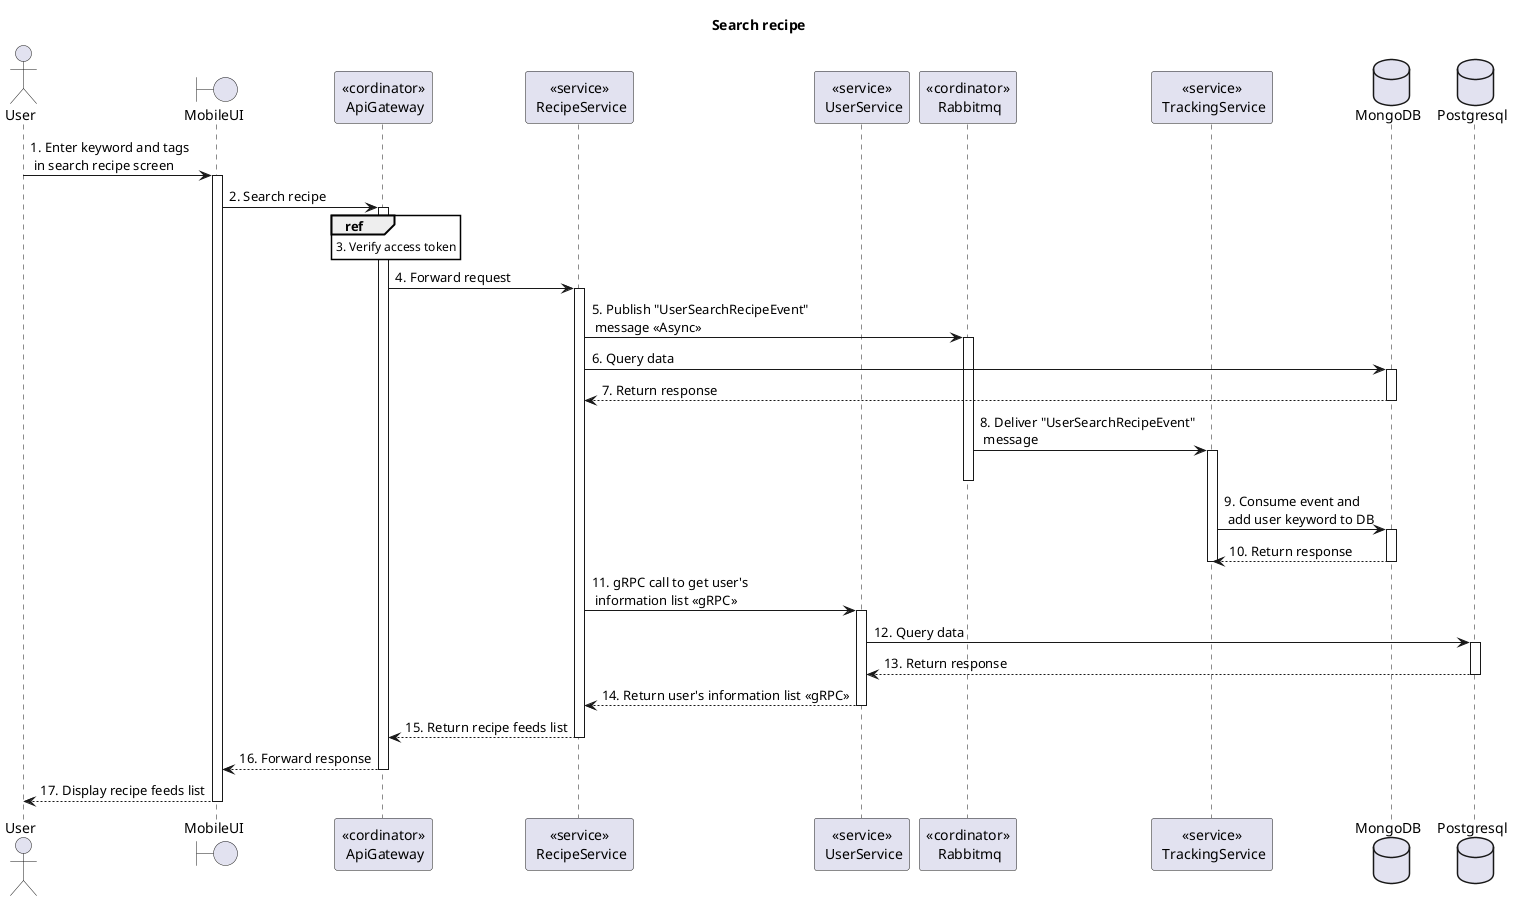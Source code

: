 @startuml SearchRecipe
title "Search recipe"
<style>
  sequenceDiagram {
    reference {
      BackGroundColor white
    }
}
</style>

actor User
boundary MobileUI
participant "<<cordinator>>\n ApiGateway" as ApiGateway
participant "<<service>>\n RecipeService" as RecipeService
participant "<<service>>\n UserService" as UserService
participant "<<cordinator>>\n Rabbitmq" as Rabbitmq
participant "<<service>>\n TrackingService" as TrackingService
database MongoDB
database Postgresql

User -> MobileUI++: 1. Enter keyword and tags \n in search recipe screen

MobileUI -> ApiGateway++: 2. Search recipe

ref over ApiGateway: 3. Verify access token

ApiGateway -> RecipeService++: 4. Forward request

RecipeService -> Rabbitmq++: 5. Publish "UserSearchRecipeEvent" \n message <<Async>>

RecipeService -> MongoDB++: 6. Query data
RecipeService <-- MongoDB--: 7. Return response

Rabbitmq -> TrackingService++: 8. Deliver "UserSearchRecipeEvent"\n message
deactivate Rabbitmq
TrackingService -> MongoDB++: 9. Consume event and \n add user keyword to DB
TrackingService <-- MongoDB--: 10. Return response
deactivate TrackingService

RecipeService -> UserService++: 11. gRPC call to get user's \n information list <<gRPC>>
UserService -> Postgresql++: 12. Query data
UserService <-- Postgresql--: 13. Return response
RecipeService <-- UserService--: 14. Return user's information list <<gRPC>>

ApiGateway <-- RecipeService--: 15. Return recipe feeds list
MobileUI <-- ApiGateway--: 16. Forward response
User <-- MobileUI--: 17. Display recipe feeds list

@enduml
